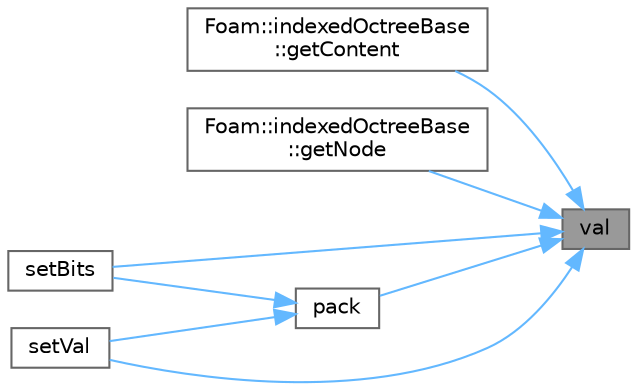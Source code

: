 digraph "val"
{
 // LATEX_PDF_SIZE
  bgcolor="transparent";
  edge [fontname=Helvetica,fontsize=10,labelfontname=Helvetica,labelfontsize=10];
  node [fontname=Helvetica,fontsize=10,shape=box,height=0.2,width=0.4];
  rankdir="RL";
  Node1 [id="Node000001",label="val",height=0.2,width=0.4,color="gray40", fillcolor="grey60", style="filled", fontcolor="black",tooltip=" "];
  Node1 -> Node2 [id="edge1_Node000001_Node000002",dir="back",color="steelblue1",style="solid",tooltip=" "];
  Node2 [id="Node000002",label="Foam::indexedOctreeBase\l::getContent",height=0.2,width=0.4,color="grey40", fillcolor="white", style="filled",URL="$classFoam_1_1indexedOctreeBase.html#afad34a12ccc107a0aa645f978d36825a",tooltip=" "];
  Node1 -> Node3 [id="edge2_Node000001_Node000003",dir="back",color="steelblue1",style="solid",tooltip=" "];
  Node3 [id="Node000003",label="Foam::indexedOctreeBase\l::getNode",height=0.2,width=0.4,color="grey40", fillcolor="white", style="filled",URL="$classFoam_1_1indexedOctreeBase.html#a3152a34dd0aa1052a5f1f310aec64ffc",tooltip=" "];
  Node1 -> Node4 [id="edge3_Node000001_Node000004",dir="back",color="steelblue1",style="solid",tooltip=" "];
  Node4 [id="Node000004",label="pack",height=0.2,width=0.4,color="grey40", fillcolor="white", style="filled",URL="$classFoam_1_1labelBits.html#a4696e6bb974cc0e38fd81723cfee70dd",tooltip=" "];
  Node4 -> Node5 [id="edge4_Node000004_Node000005",dir="back",color="steelblue1",style="solid",tooltip=" "];
  Node5 [id="Node000005",label="setBits",height=0.2,width=0.4,color="grey40", fillcolor="white", style="filled",URL="$classFoam_1_1labelBits.html#a05db40ec70242c09da8a47ab30f99966",tooltip=" "];
  Node4 -> Node6 [id="edge5_Node000004_Node000006",dir="back",color="steelblue1",style="solid",tooltip=" "];
  Node6 [id="Node000006",label="setVal",height=0.2,width=0.4,color="grey40", fillcolor="white", style="filled",URL="$classFoam_1_1labelBits.html#afa7de3fbc44315d3624511ca376e447c",tooltip=" "];
  Node1 -> Node5 [id="edge6_Node000001_Node000005",dir="back",color="steelblue1",style="solid",tooltip=" "];
  Node1 -> Node6 [id="edge7_Node000001_Node000006",dir="back",color="steelblue1",style="solid",tooltip=" "];
}

